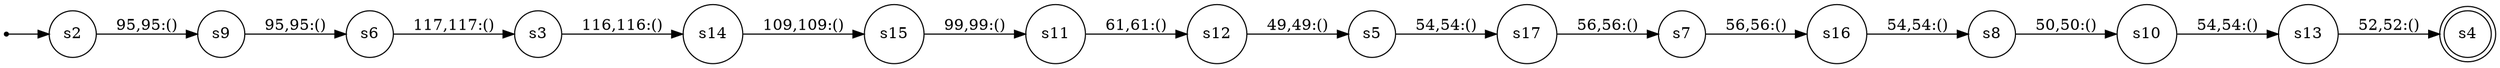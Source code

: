 
      digraph G {
        rankdir=LR;
        init [shape=point];
        node [shape = doublecircle];
        s4
        node [shape = circle];
        init -> s2;
        s17 -> s7 [label = "56,56:()"]
        s16 -> s8 [label = "54,54:()"]
        s15 -> s11 [label = "99,99:()"]
        s14 -> s15 [label = "109,109:()"]
        s13 -> s4 [label = "52,52:()"]
        s12 -> s5 [label = "49,49:()"]
        s11 -> s12 [label = "61,61:()"]
        s10 -> s13 [label = "54,54:()"]
        s9 -> s6 [label = "95,95:()"]
        s8 -> s10 [label = "50,50:()"]
        s7 -> s16 [label = "56,56:()"]
        s6 -> s3 [label = "117,117:()"]
        s5 -> s17 [label = "54,54:()"]
        s3 -> s14 [label = "116,116:()"]
        s2 -> s9 [label = "95,95:()"]}